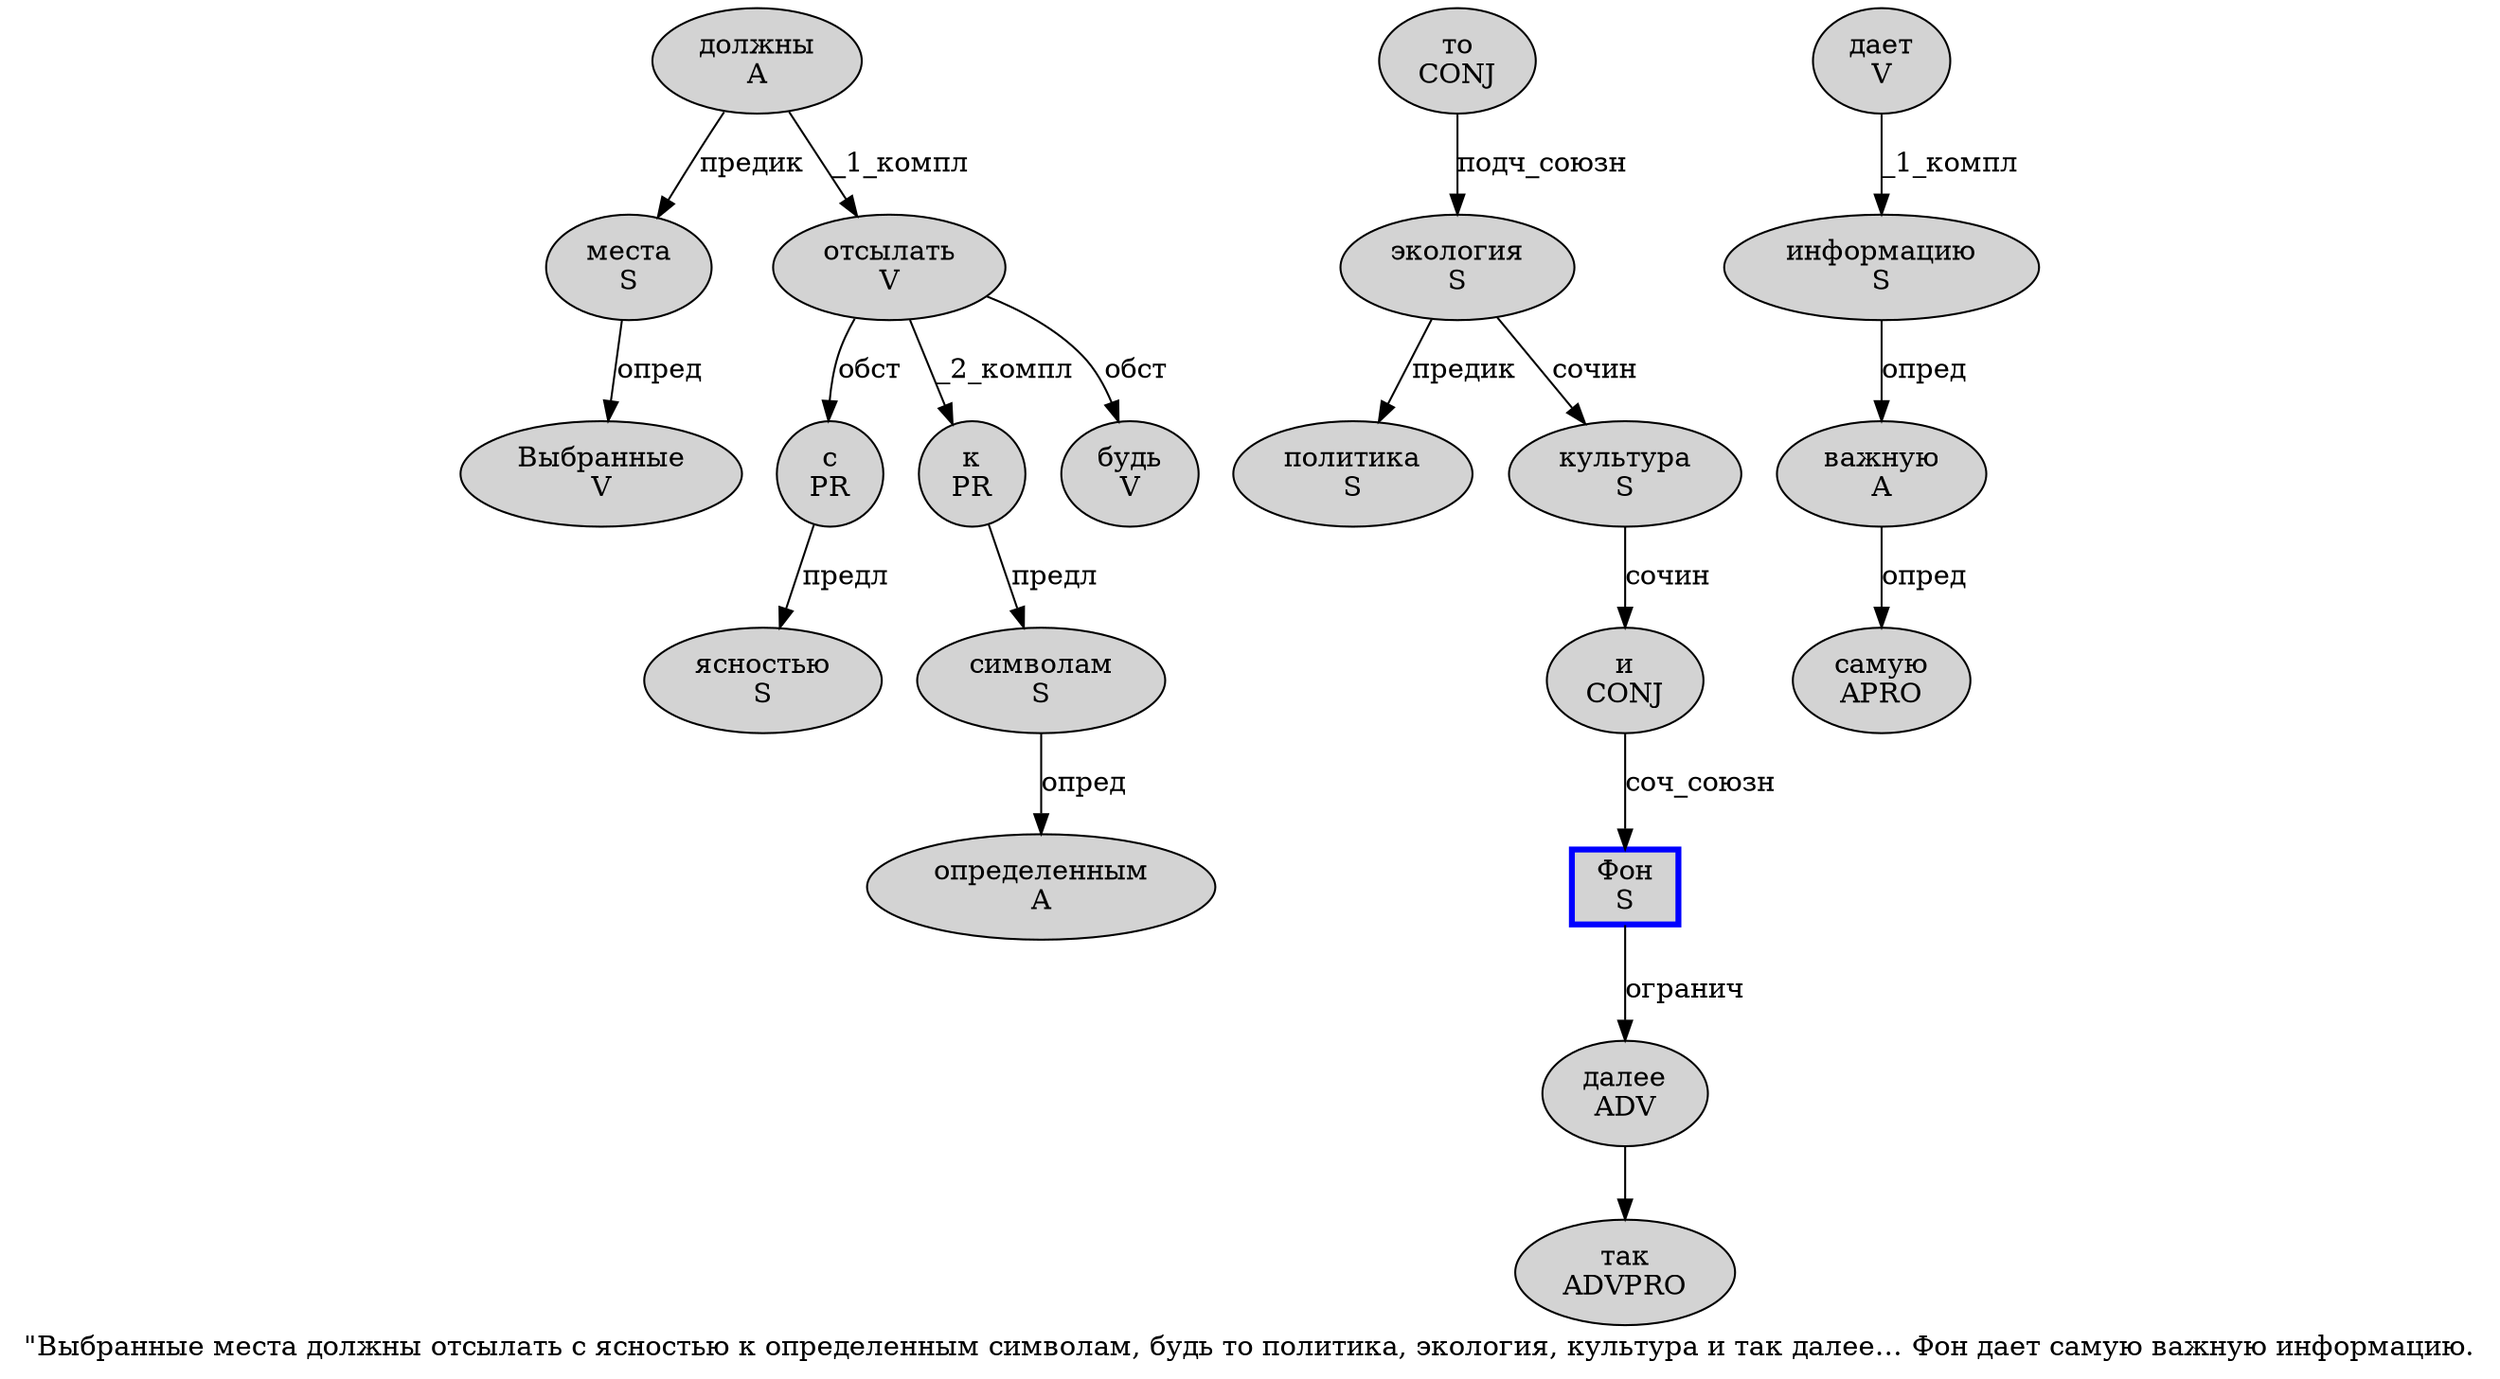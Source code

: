 digraph SENTENCE_95 {
	graph [label="\"Выбранные места должны отсылать с ясностью к определенным символам, будь то политика, экология, культура и так далее… Фон дает самую важную информацию."]
	node [style=filled]
		1 [label="Выбранные
V" color="" fillcolor=lightgray penwidth=1 shape=ellipse]
		2 [label="места
S" color="" fillcolor=lightgray penwidth=1 shape=ellipse]
		3 [label="должны
A" color="" fillcolor=lightgray penwidth=1 shape=ellipse]
		4 [label="отсылать
V" color="" fillcolor=lightgray penwidth=1 shape=ellipse]
		5 [label="с
PR" color="" fillcolor=lightgray penwidth=1 shape=ellipse]
		6 [label="ясностью
S" color="" fillcolor=lightgray penwidth=1 shape=ellipse]
		7 [label="к
PR" color="" fillcolor=lightgray penwidth=1 shape=ellipse]
		8 [label="определенным
A" color="" fillcolor=lightgray penwidth=1 shape=ellipse]
		9 [label="символам
S" color="" fillcolor=lightgray penwidth=1 shape=ellipse]
		11 [label="будь
V" color="" fillcolor=lightgray penwidth=1 shape=ellipse]
		12 [label="то
CONJ" color="" fillcolor=lightgray penwidth=1 shape=ellipse]
		13 [label="политика
S" color="" fillcolor=lightgray penwidth=1 shape=ellipse]
		15 [label="экология
S" color="" fillcolor=lightgray penwidth=1 shape=ellipse]
		17 [label="культура
S" color="" fillcolor=lightgray penwidth=1 shape=ellipse]
		18 [label="и
CONJ" color="" fillcolor=lightgray penwidth=1 shape=ellipse]
		19 [label="так
ADVPRO" color="" fillcolor=lightgray penwidth=1 shape=ellipse]
		20 [label="далее
ADV" color="" fillcolor=lightgray penwidth=1 shape=ellipse]
		22 [label="Фон
S" color=blue fillcolor=lightgray penwidth=3 shape=box]
		23 [label="дает
V" color="" fillcolor=lightgray penwidth=1 shape=ellipse]
		24 [label="самую
APRO" color="" fillcolor=lightgray penwidth=1 shape=ellipse]
		25 [label="важную
A" color="" fillcolor=lightgray penwidth=1 shape=ellipse]
		26 [label="информацию
S" color="" fillcolor=lightgray penwidth=1 shape=ellipse]
			26 -> 25 [label="опред"]
			20 -> 19
			3 -> 2 [label="предик"]
			3 -> 4 [label="_1_компл"]
			15 -> 13 [label="предик"]
			15 -> 17 [label="сочин"]
			9 -> 8 [label="опред"]
			2 -> 1 [label="опред"]
			7 -> 9 [label="предл"]
			18 -> 22 [label="соч_союзн"]
			4 -> 5 [label="обст"]
			4 -> 7 [label="_2_компл"]
			4 -> 11 [label="обст"]
			25 -> 24 [label="опред"]
			12 -> 15 [label="подч_союзн"]
			22 -> 20 [label="огранич"]
			5 -> 6 [label="предл"]
			17 -> 18 [label="сочин"]
			23 -> 26 [label="_1_компл"]
}